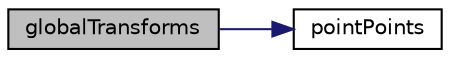 digraph "globalTransforms"
{
  bgcolor="transparent";
  edge [fontname="Helvetica",fontsize="10",labelfontname="Helvetica",labelfontsize="10"];
  node [fontname="Helvetica",fontsize="10",shape=record];
  rankdir="LR";
  Node10 [label="globalTransforms",height=0.2,width=0.4,color="black", fillcolor="grey75", style="filled", fontcolor="black"];
  Node10 -> Node11 [color="midnightblue",fontsize="10",style="solid",fontname="Helvetica"];
  Node11 [label="pointPoints",height=0.2,width=0.4,color="black",URL="$a28493.html#a9aba3df1ffb19c97e14be68a42abe382",tooltip="Non-transformed connected points per point (in mapDistribute. "];
}
